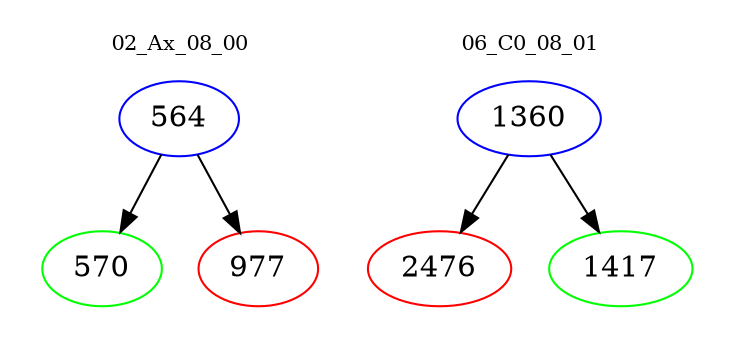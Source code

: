 digraph{
subgraph cluster_0 {
color = white
label = "02_Ax_08_00";
fontsize=10;
T0_564 [label="564", color="blue"]
T0_564 -> T0_570 [color="black"]
T0_570 [label="570", color="green"]
T0_564 -> T0_977 [color="black"]
T0_977 [label="977", color="red"]
}
subgraph cluster_1 {
color = white
label = "06_C0_08_01";
fontsize=10;
T1_1360 [label="1360", color="blue"]
T1_1360 -> T1_2476 [color="black"]
T1_2476 [label="2476", color="red"]
T1_1360 -> T1_1417 [color="black"]
T1_1417 [label="1417", color="green"]
}
}
